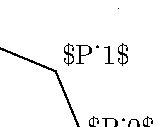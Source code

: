beginfig(0)

draw for d:=0 upto 7: cm*dir(45d)-- endfor cycle;

label.rt("$P_0$", cm*right);
label.urt("$P_1$", cm*dir 45);

draw (-1.5cm, -1.5cm) withpen nullpen withcolor black;
draw (1.5cm, 1.5cm) withpen nullpen withcolor black;

endfig
